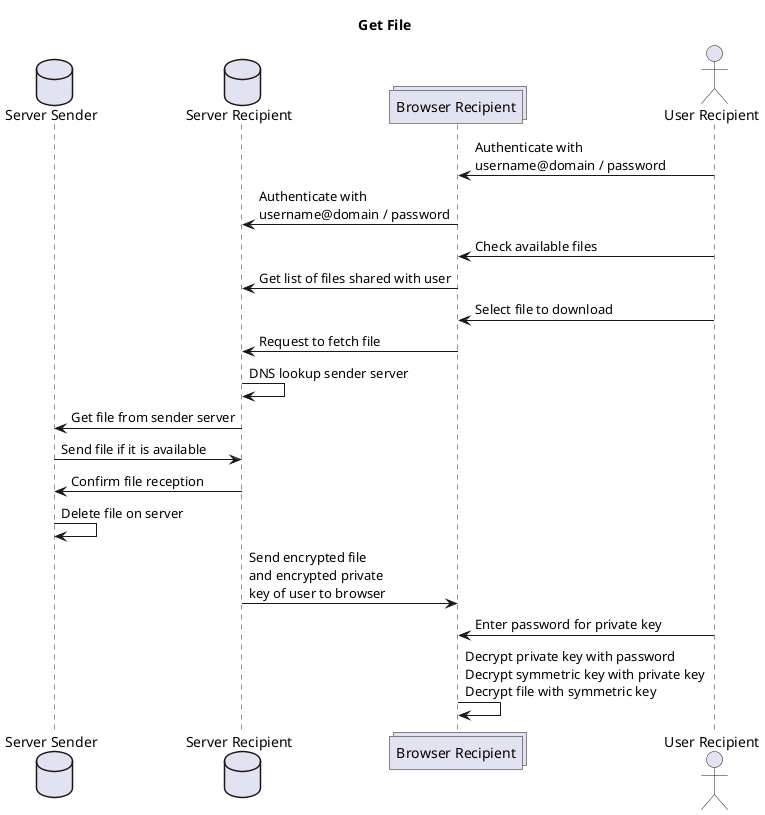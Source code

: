 @startuml
title Get File

database "Server Sender" as srvs
database "Server Recipient" as srvr
collections "Browser Recipient" as brwr
actor "User Recipient" as usrr

usrr -> brwr: Authenticate with \nusername@domain / password
brwr -> srvr: Authenticate with \nusername@domain / password
usrr -> brwr: Check available files
brwr -> srvr: Get list of files shared with user
usrr -> brwr: Select file to download
brwr -> srvr: Request to fetch file
srvr -> srvr: DNS lookup sender server
srvr -> srvs: Get file from sender server
srvs -> srvr: Send file if it is available
srvr -> srvs: Confirm file reception
srvs -> srvs: Delete file on server
srvr -> brwr: Send encrypted file \nand encrypted private \nkey of user to browser
usrr -> brwr: Enter password for private key
brwr -> brwr: Decrypt private key with password \nDecrypt symmetric key with private key \nDecrypt file with symmetric key
@enduml